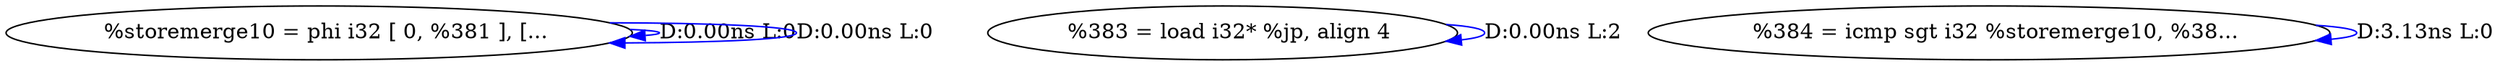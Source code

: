 digraph {
Node0x2d22ed0[label="  %storemerge10 = phi i32 [ 0, %381 ], [..."];
Node0x2d22ed0 -> Node0x2d22ed0[label="D:0.00ns L:0",color=blue];
Node0x2d22ed0 -> Node0x2d22ed0[label="D:0.00ns L:0",color=blue];
Node0x2d23090[label="  %383 = load i32* %jp, align 4"];
Node0x2d23090 -> Node0x2d23090[label="D:0.00ns L:2",color=blue];
Node0x2d23170[label="  %384 = icmp sgt i32 %storemerge10, %38..."];
Node0x2d23170 -> Node0x2d23170[label="D:3.13ns L:0",color=blue];
}
